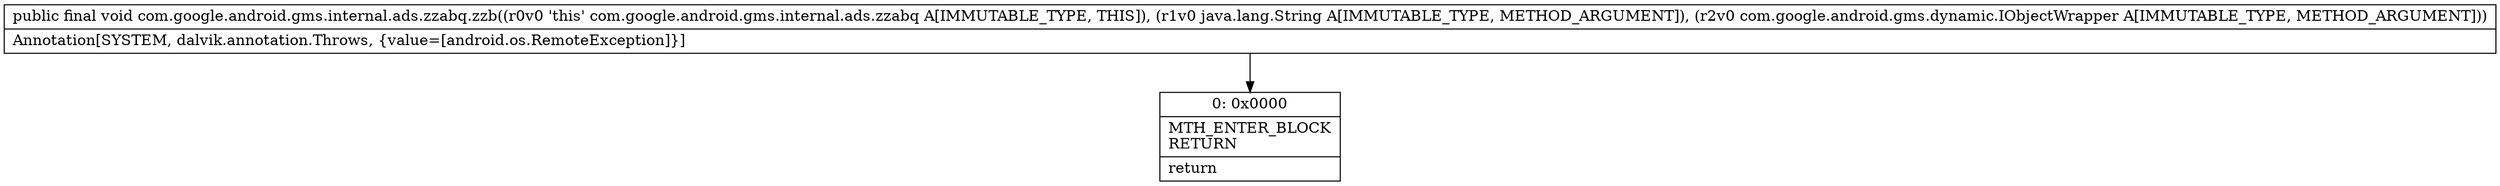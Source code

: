 digraph "CFG forcom.google.android.gms.internal.ads.zzabq.zzb(Ljava\/lang\/String;Lcom\/google\/android\/gms\/dynamic\/IObjectWrapper;)V" {
Node_0 [shape=record,label="{0\:\ 0x0000|MTH_ENTER_BLOCK\lRETURN\l|return\l}"];
MethodNode[shape=record,label="{public final void com.google.android.gms.internal.ads.zzabq.zzb((r0v0 'this' com.google.android.gms.internal.ads.zzabq A[IMMUTABLE_TYPE, THIS]), (r1v0 java.lang.String A[IMMUTABLE_TYPE, METHOD_ARGUMENT]), (r2v0 com.google.android.gms.dynamic.IObjectWrapper A[IMMUTABLE_TYPE, METHOD_ARGUMENT]))  | Annotation[SYSTEM, dalvik.annotation.Throws, \{value=[android.os.RemoteException]\}]\l}"];
MethodNode -> Node_0;
}

